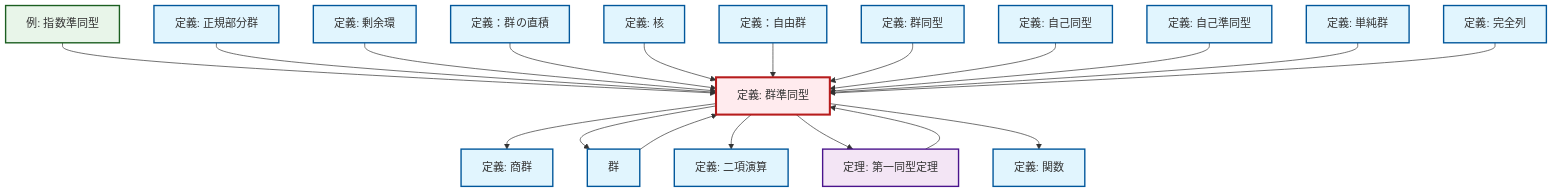 graph TD
    classDef definition fill:#e1f5fe,stroke:#01579b,stroke-width:2px
    classDef theorem fill:#f3e5f5,stroke:#4a148c,stroke-width:2px
    classDef axiom fill:#fff3e0,stroke:#e65100,stroke-width:2px
    classDef example fill:#e8f5e9,stroke:#1b5e20,stroke-width:2px
    classDef current fill:#ffebee,stroke:#b71c1c,stroke-width:3px
    def-normal-subgroup["定義: 正規部分群"]:::definition
    def-quotient-group["定義: 商群"]:::definition
    def-binary-operation["定義: 二項演算"]:::definition
    def-exact-sequence["定義: 完全列"]:::definition
    def-direct-product["定義：群の直積"]:::definition
    def-isomorphism["定義: 群同型"]:::definition
    def-function["定義: 関数"]:::definition
    def-automorphism["定義: 自己同型"]:::definition
    def-endomorphism["定義: 自己準同型"]:::definition
    thm-first-isomorphism["定理: 第一同型定理"]:::theorem
    ex-exponential-homomorphism["例: 指数準同型"]:::example
    def-homomorphism["定義: 群準同型"]:::definition
    def-free-group["定義：自由群"]:::definition
    def-group["群"]:::definition
    def-quotient-ring["定義: 剰余環"]:::definition
    def-simple-group["定義: 単純群"]:::definition
    def-kernel["定義: 核"]:::definition
    thm-first-isomorphism --> def-homomorphism
    ex-exponential-homomorphism --> def-homomorphism
    def-normal-subgroup --> def-homomorphism
    def-quotient-ring --> def-homomorphism
    def-homomorphism --> def-quotient-group
    def-homomorphism --> def-group
    def-direct-product --> def-homomorphism
    def-kernel --> def-homomorphism
    def-homomorphism --> def-binary-operation
    def-free-group --> def-homomorphism
    def-isomorphism --> def-homomorphism
    def-automorphism --> def-homomorphism
    def-homomorphism --> thm-first-isomorphism
    def-endomorphism --> def-homomorphism
    def-group --> def-homomorphism
    def-homomorphism --> def-function
    def-simple-group --> def-homomorphism
    def-exact-sequence --> def-homomorphism
    class def-homomorphism current